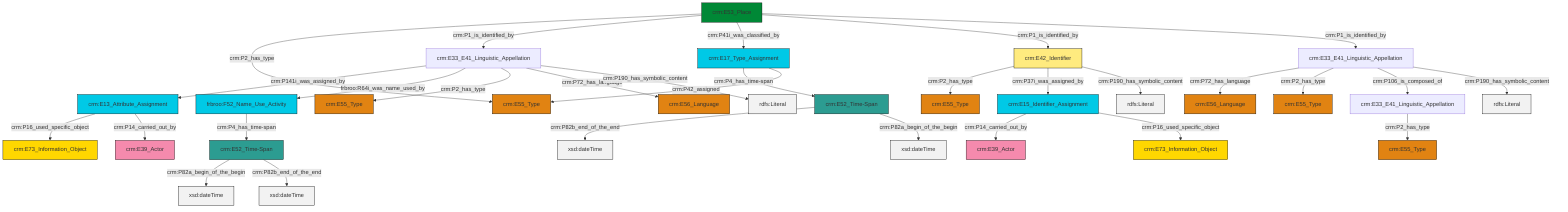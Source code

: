 graph TD
classDef Literal fill:#f2f2f2,stroke:#000000;
classDef CRM_Entity fill:#FFFFFF,stroke:#000000;
classDef Temporal_Entity fill:#00C9E6, stroke:#000000;
classDef Type fill:#E18312, stroke:#000000;
classDef Time-Span fill:#2C9C91, stroke:#000000;
classDef Appellation fill:#FFEB7F, stroke:#000000;
classDef Place fill:#008836, stroke:#000000;
classDef Persistent_Item fill:#B266B2, stroke:#000000;
classDef Conceptual_Object fill:#FFD700, stroke:#000000;
classDef Physical_Thing fill:#D2B48C, stroke:#000000;
classDef Actor fill:#f58aad, stroke:#000000;
classDef PC_Classes fill:#4ce600, stroke:#000000;
classDef Multi fill:#cccccc,stroke:#000000;

4["crm:E33_E41_Linguistic_Appellation"]:::Default -->|crm:P72_has_language| 5["crm:E56_Language"]:::Type
8["crm:E33_E41_Linguistic_Appellation"]:::Default -->|crm:P141i_was_assigned_by| 9["crm:E13_Attribute_Assignment"]:::Temporal_Entity
2["crm:E53_Place"]:::Place -->|crm:P2_has_type| 13["crm:E55_Type"]:::Type
0["crm:E15_Identifier_Assignment"]:::Temporal_Entity -->|crm:P14_carried_out_by| 14["crm:E39_Actor"]:::Actor
2["crm:E53_Place"]:::Place -->|crm:P1_is_identified_by| 8["crm:E33_E41_Linguistic_Appellation"]:::Default
2["crm:E53_Place"]:::Place -->|crm:P41i_was_classified_by| 6["crm:E17_Type_Assignment"]:::Temporal_Entity
4["crm:E33_E41_Linguistic_Appellation"]:::Default -->|crm:P2_has_type| 24["crm:E55_Type"]:::Type
6["crm:E17_Type_Assignment"]:::Temporal_Entity -->|crm:P4_has_time-span| 25["crm:E52_Time-Span"]:::Time-Span
26["crm:E52_Time-Span"]:::Time-Span -->|crm:P82a_begin_of_the_begin| 27[xsd:dateTime]:::Literal
22["frbroo:F52_Name_Use_Activity"]:::Temporal_Entity -->|crm:P4_has_time-span| 26["crm:E52_Time-Span"]:::Time-Span
25["crm:E52_Time-Span"]:::Time-Span -->|crm:P82b_end_of_the_end| 31[xsd:dateTime]:::Literal
4["crm:E33_E41_Linguistic_Appellation"]:::Default -->|crm:P106_is_composed_of| 32["crm:E33_E41_Linguistic_Appellation"]:::Default
26["crm:E52_Time-Span"]:::Time-Span -->|crm:P82b_end_of_the_end| 35[xsd:dateTime]:::Literal
9["crm:E13_Attribute_Assignment"]:::Temporal_Entity -->|crm:P16_used_specific_object| 36["crm:E73_Information_Object"]:::Conceptual_Object
2["crm:E53_Place"]:::Place -->|crm:P1_is_identified_by| 28["crm:E42_Identifier"]:::Appellation
28["crm:E42_Identifier"]:::Appellation -->|crm:P2_has_type| 11["crm:E55_Type"]:::Type
8["crm:E33_E41_Linguistic_Appellation"]:::Default -->|frbroo:R64i_was_name_used_by| 22["frbroo:F52_Name_Use_Activity"]:::Temporal_Entity
6["crm:E17_Type_Assignment"]:::Temporal_Entity -->|crm:P42_assigned| 13["crm:E55_Type"]:::Type
2["crm:E53_Place"]:::Place -->|crm:P1_is_identified_by| 4["crm:E33_E41_Linguistic_Appellation"]:::Default
28["crm:E42_Identifier"]:::Appellation -->|crm:P37i_was_assigned_by| 0["crm:E15_Identifier_Assignment"]:::Temporal_Entity
8["crm:E33_E41_Linguistic_Appellation"]:::Default -->|crm:P2_has_type| 15["crm:E55_Type"]:::Type
4["crm:E33_E41_Linguistic_Appellation"]:::Default -->|crm:P190_has_symbolic_content| 42[rdfs:Literal]:::Literal
32["crm:E33_E41_Linguistic_Appellation"]:::Default -->|crm:P2_has_type| 43["crm:E55_Type"]:::Type
28["crm:E42_Identifier"]:::Appellation -->|crm:P190_has_symbolic_content| 47[rdfs:Literal]:::Literal
8["crm:E33_E41_Linguistic_Appellation"]:::Default -->|crm:P72_has_language| 40["crm:E56_Language"]:::Type
25["crm:E52_Time-Span"]:::Time-Span -->|crm:P82a_begin_of_the_begin| 48[xsd:dateTime]:::Literal
9["crm:E13_Attribute_Assignment"]:::Temporal_Entity -->|crm:P14_carried_out_by| 17["crm:E39_Actor"]:::Actor
0["crm:E15_Identifier_Assignment"]:::Temporal_Entity -->|crm:P16_used_specific_object| 33["crm:E73_Information_Object"]:::Conceptual_Object
8["crm:E33_E41_Linguistic_Appellation"]:::Default -->|crm:P190_has_symbolic_content| 52[rdfs:Literal]:::Literal